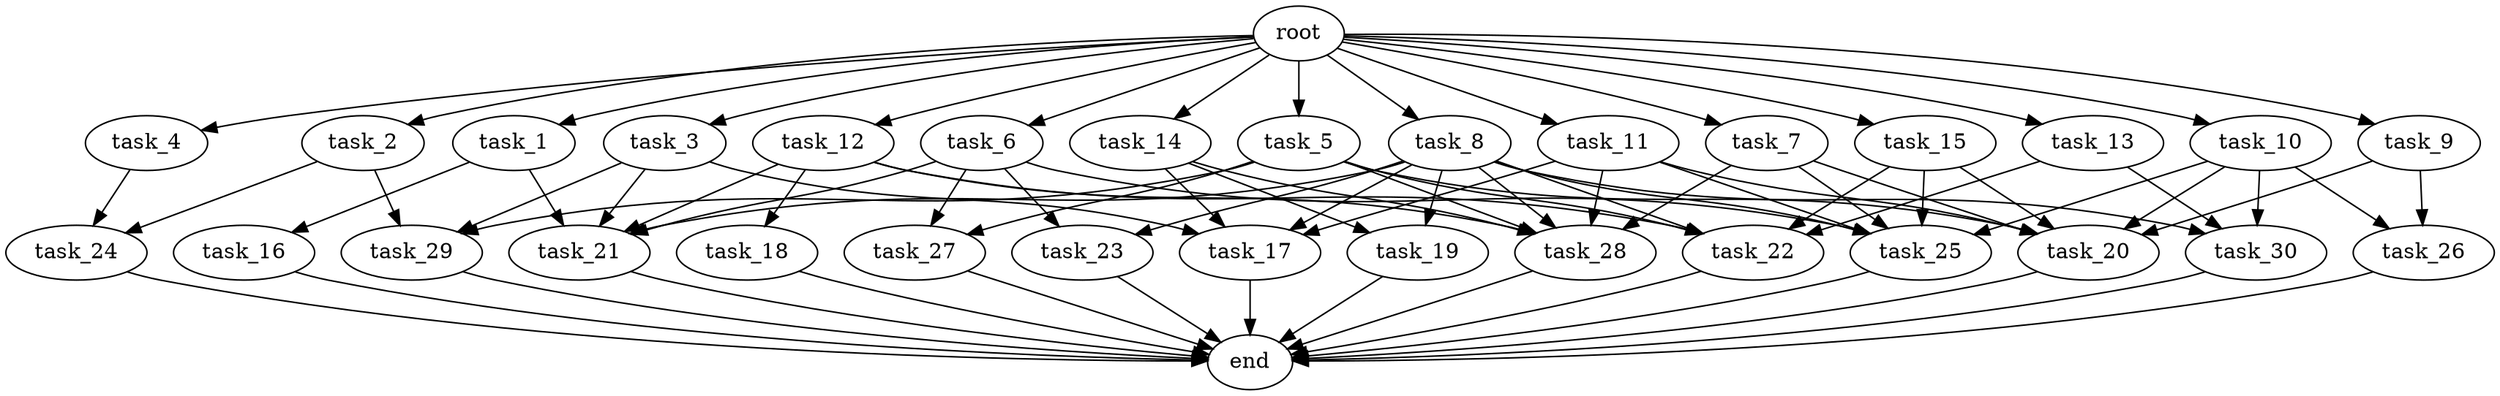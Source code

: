 digraph G {
  root [size="0.000000e+00"];
  task_1 [size="9.902186e+09"];
  task_2 [size="8.475498e+08"];
  task_3 [size="6.422787e+09"];
  task_4 [size="4.159139e+09"];
  task_5 [size="4.560831e+09"];
  task_6 [size="7.889495e+09"];
  task_7 [size="6.044691e+09"];
  task_8 [size="4.257616e+09"];
  task_9 [size="1.798794e+09"];
  task_10 [size="5.094640e+09"];
  task_11 [size="5.520948e+09"];
  task_12 [size="4.501008e+09"];
  task_13 [size="3.553717e+09"];
  task_14 [size="1.858725e+09"];
  task_15 [size="6.046128e+09"];
  task_16 [size="5.779807e+09"];
  task_17 [size="8.468192e+09"];
  task_18 [size="2.368263e+09"];
  task_19 [size="5.017786e+09"];
  task_20 [size="4.108967e+09"];
  task_21 [size="5.462116e+09"];
  task_22 [size="3.670333e+09"];
  task_23 [size="9.782356e+09"];
  task_24 [size="5.681928e+09"];
  task_25 [size="7.049121e+09"];
  task_26 [size="1.132531e+09"];
  task_27 [size="4.815848e+09"];
  task_28 [size="6.905282e+09"];
  task_29 [size="1.421733e+09"];
  task_30 [size="7.313201e+09"];
  end [size="0.000000e+00"];

  root -> task_1 [size="1.000000e-12"];
  root -> task_2 [size="1.000000e-12"];
  root -> task_3 [size="1.000000e-12"];
  root -> task_4 [size="1.000000e-12"];
  root -> task_5 [size="1.000000e-12"];
  root -> task_6 [size="1.000000e-12"];
  root -> task_7 [size="1.000000e-12"];
  root -> task_8 [size="1.000000e-12"];
  root -> task_9 [size="1.000000e-12"];
  root -> task_10 [size="1.000000e-12"];
  root -> task_11 [size="1.000000e-12"];
  root -> task_12 [size="1.000000e-12"];
  root -> task_13 [size="1.000000e-12"];
  root -> task_14 [size="1.000000e-12"];
  root -> task_15 [size="1.000000e-12"];
  task_1 -> task_16 [size="5.779807e+08"];
  task_1 -> task_21 [size="1.092423e+08"];
  task_2 -> task_24 [size="2.840964e+08"];
  task_2 -> task_29 [size="4.739109e+07"];
  task_3 -> task_17 [size="2.117048e+08"];
  task_3 -> task_21 [size="1.092423e+08"];
  task_3 -> task_29 [size="4.739109e+07"];
  task_4 -> task_24 [size="2.840964e+08"];
  task_5 -> task_20 [size="6.848279e+07"];
  task_5 -> task_22 [size="7.340667e+07"];
  task_5 -> task_27 [size="2.407924e+08"];
  task_5 -> task_28 [size="1.150880e+08"];
  task_5 -> task_29 [size="4.739109e+07"];
  task_6 -> task_21 [size="1.092423e+08"];
  task_6 -> task_23 [size="4.891178e+08"];
  task_6 -> task_25 [size="1.174853e+08"];
  task_6 -> task_27 [size="2.407924e+08"];
  task_7 -> task_20 [size="6.848279e+07"];
  task_7 -> task_25 [size="1.174853e+08"];
  task_7 -> task_28 [size="1.150880e+08"];
  task_8 -> task_17 [size="2.117048e+08"];
  task_8 -> task_19 [size="2.508893e+08"];
  task_8 -> task_21 [size="1.092423e+08"];
  task_8 -> task_22 [size="7.340667e+07"];
  task_8 -> task_23 [size="4.891178e+08"];
  task_8 -> task_25 [size="1.174853e+08"];
  task_8 -> task_28 [size="1.150880e+08"];
  task_8 -> task_30 [size="2.437734e+08"];
  task_9 -> task_20 [size="6.848279e+07"];
  task_9 -> task_26 [size="5.662653e+07"];
  task_10 -> task_20 [size="6.848279e+07"];
  task_10 -> task_25 [size="1.174853e+08"];
  task_10 -> task_26 [size="5.662653e+07"];
  task_10 -> task_30 [size="2.437734e+08"];
  task_11 -> task_17 [size="2.117048e+08"];
  task_11 -> task_20 [size="6.848279e+07"];
  task_11 -> task_25 [size="1.174853e+08"];
  task_11 -> task_28 [size="1.150880e+08"];
  task_12 -> task_18 [size="2.368263e+08"];
  task_12 -> task_21 [size="1.092423e+08"];
  task_12 -> task_22 [size="7.340667e+07"];
  task_12 -> task_28 [size="1.150880e+08"];
  task_13 -> task_22 [size="7.340667e+07"];
  task_13 -> task_30 [size="2.437734e+08"];
  task_14 -> task_17 [size="2.117048e+08"];
  task_14 -> task_19 [size="2.508893e+08"];
  task_14 -> task_28 [size="1.150880e+08"];
  task_15 -> task_20 [size="6.848279e+07"];
  task_15 -> task_22 [size="7.340667e+07"];
  task_15 -> task_25 [size="1.174853e+08"];
  task_16 -> end [size="1.000000e-12"];
  task_17 -> end [size="1.000000e-12"];
  task_18 -> end [size="1.000000e-12"];
  task_19 -> end [size="1.000000e-12"];
  task_20 -> end [size="1.000000e-12"];
  task_21 -> end [size="1.000000e-12"];
  task_22 -> end [size="1.000000e-12"];
  task_23 -> end [size="1.000000e-12"];
  task_24 -> end [size="1.000000e-12"];
  task_25 -> end [size="1.000000e-12"];
  task_26 -> end [size="1.000000e-12"];
  task_27 -> end [size="1.000000e-12"];
  task_28 -> end [size="1.000000e-12"];
  task_29 -> end [size="1.000000e-12"];
  task_30 -> end [size="1.000000e-12"];
}
